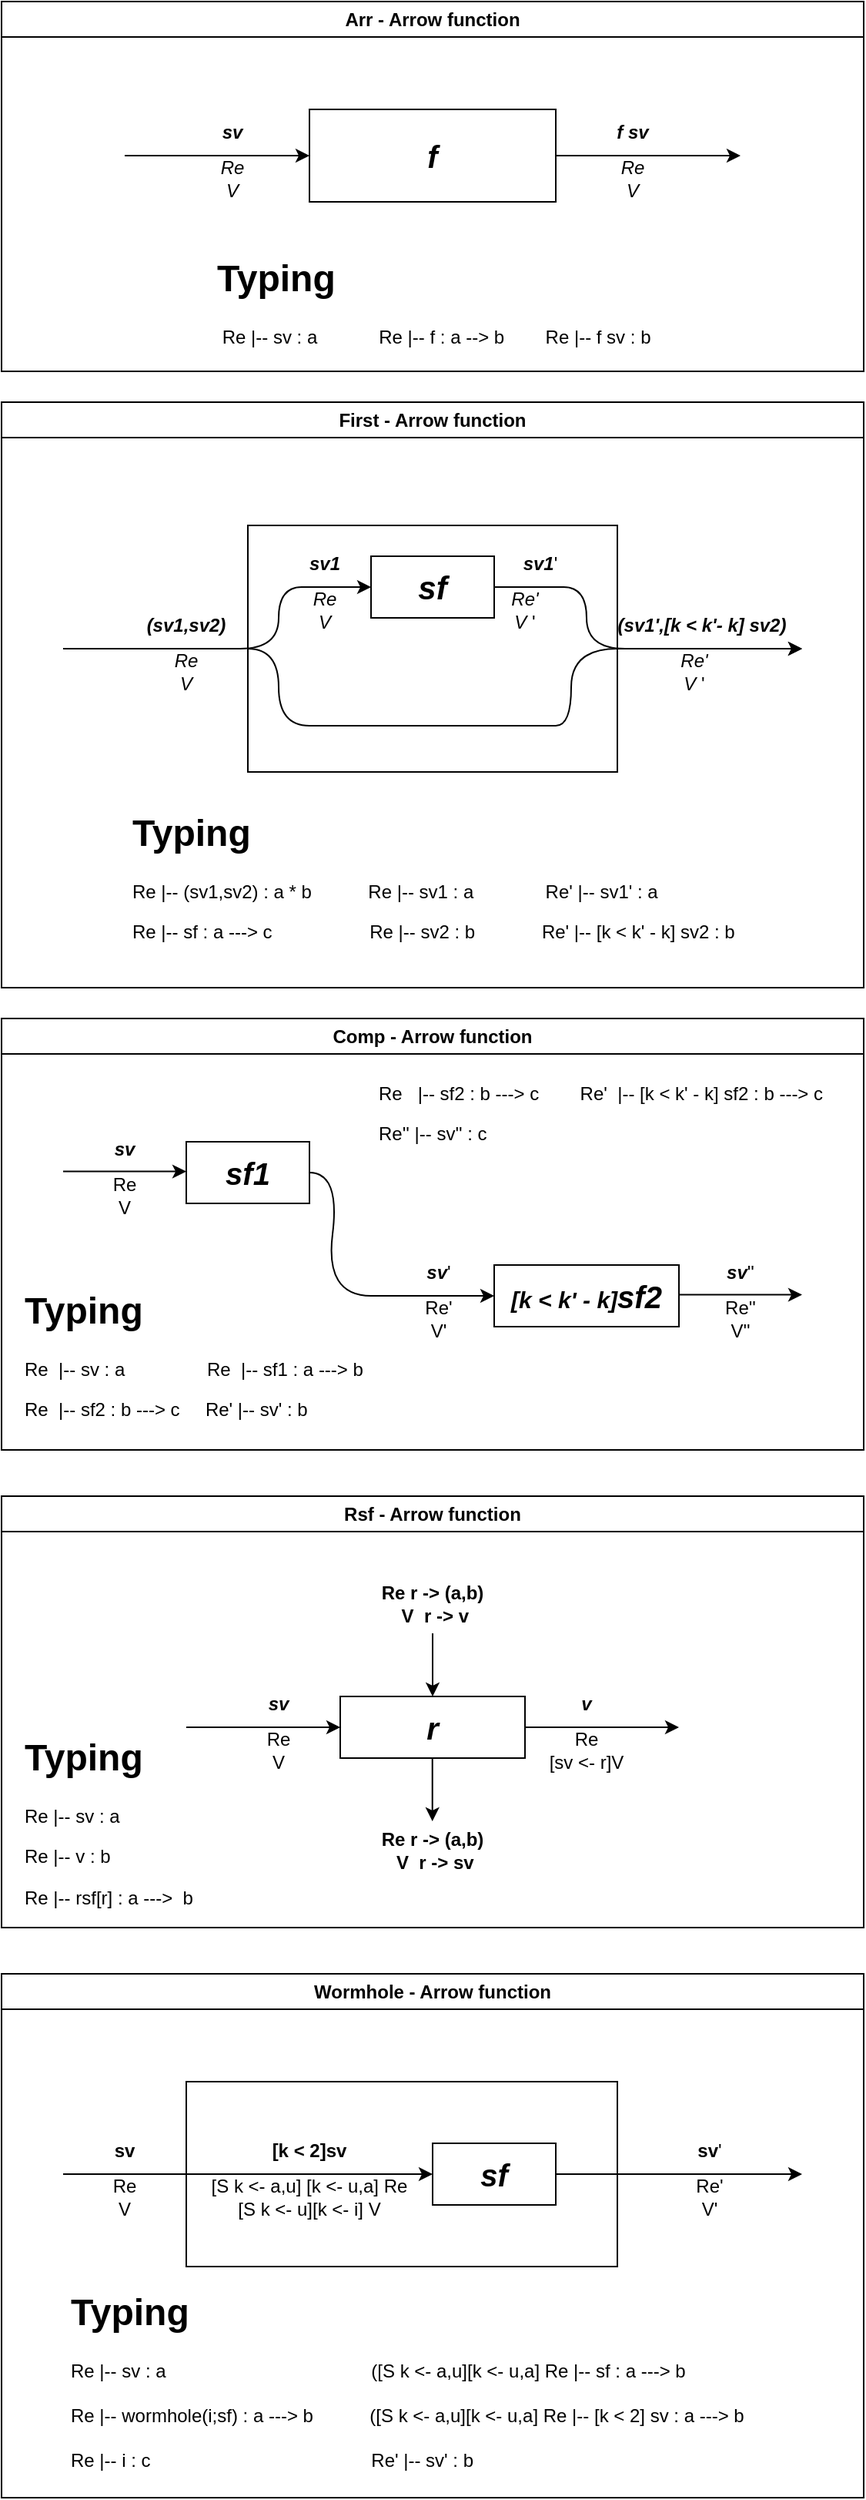 <mxfile version="22.1.12" type="device">
  <diagram name="Page-1" id="ijYUL2DRCu7JyTvv11dG">
    <mxGraphModel dx="683" dy="365" grid="1" gridSize="10" guides="1" tooltips="1" connect="1" arrows="1" fold="1" page="1" pageScale="1" pageWidth="827" pageHeight="1169" math="0" shadow="0">
      <root>
        <mxCell id="0" />
        <mxCell id="1" parent="0" />
        <mxCell id="Ic_sNFWS0UqWw6-ykYM1-8" value="Arr - Arrow function" style="swimlane;whiteSpace=wrap;html=1;" vertex="1" parent="1">
          <mxGeometry x="160" y="140" width="560" height="240" as="geometry">
            <mxRectangle x="200" y="140" width="140" height="30" as="alternateBounds" />
          </mxGeometry>
        </mxCell>
        <mxCell id="Ic_sNFWS0UqWw6-ykYM1-1" value="&lt;b&gt;&lt;i&gt;&lt;font style=&quot;font-size: 20px;&quot;&gt;f&lt;/font&gt;&lt;/i&gt;&lt;/b&gt;" style="rounded=0;whiteSpace=wrap;html=1;" vertex="1" parent="Ic_sNFWS0UqWw6-ykYM1-8">
          <mxGeometry x="200" y="70" width="160" height="60" as="geometry" />
        </mxCell>
        <mxCell id="Ic_sNFWS0UqWw6-ykYM1-4" value="&lt;div&gt;&lt;i&gt;Re &lt;br&gt;&lt;/i&gt;&lt;/div&gt;&lt;div&gt;&lt;i&gt;V&lt;/i&gt;&lt;br&gt;&lt;/div&gt;" style="text;html=1;strokeColor=none;fillColor=none;align=center;verticalAlign=middle;whiteSpace=wrap;rounded=0;" vertex="1" parent="Ic_sNFWS0UqWw6-ykYM1-8">
          <mxGeometry x="120" y="100" width="60" height="30" as="geometry" />
        </mxCell>
        <mxCell id="Ic_sNFWS0UqWw6-ykYM1-3" value="&lt;i&gt;&lt;b&gt;sv&lt;/b&gt;&lt;/i&gt;" style="text;html=1;strokeColor=none;fillColor=none;align=center;verticalAlign=middle;whiteSpace=wrap;rounded=0;" vertex="1" parent="Ic_sNFWS0UqWw6-ykYM1-8">
          <mxGeometry x="120" y="70" width="60" height="30" as="geometry" />
        </mxCell>
        <mxCell id="Ic_sNFWS0UqWw6-ykYM1-5" value="" style="endArrow=classic;html=1;rounded=0;exitX=1;exitY=0.5;exitDx=0;exitDy=0;" edge="1" parent="Ic_sNFWS0UqWw6-ykYM1-8" source="Ic_sNFWS0UqWw6-ykYM1-1">
          <mxGeometry width="50" height="50" relative="1" as="geometry">
            <mxPoint x="370" y="100" as="sourcePoint" />
            <mxPoint x="480" y="100" as="targetPoint" />
          </mxGeometry>
        </mxCell>
        <mxCell id="Ic_sNFWS0UqWw6-ykYM1-7" value="&lt;div&gt;&lt;i&gt;Re &lt;br&gt;&lt;/i&gt;&lt;/div&gt;&lt;div&gt;&lt;i&gt;V&lt;/i&gt;&lt;br&gt;&lt;/div&gt;" style="text;html=1;strokeColor=none;fillColor=none;align=center;verticalAlign=middle;whiteSpace=wrap;rounded=0;" vertex="1" parent="Ic_sNFWS0UqWw6-ykYM1-8">
          <mxGeometry x="380" y="100" width="60" height="30" as="geometry" />
        </mxCell>
        <mxCell id="Ic_sNFWS0UqWw6-ykYM1-6" value="&lt;i&gt;&lt;b&gt;f&lt;/b&gt;&lt;/i&gt; &lt;i&gt;&lt;b&gt;sv&lt;/b&gt;&lt;/i&gt;" style="text;html=1;strokeColor=none;fillColor=none;align=center;verticalAlign=middle;whiteSpace=wrap;rounded=0;" vertex="1" parent="Ic_sNFWS0UqWw6-ykYM1-8">
          <mxGeometry x="380" y="70" width="60" height="30" as="geometry" />
        </mxCell>
        <mxCell id="Ic_sNFWS0UqWw6-ykYM1-2" value="" style="endArrow=classic;html=1;rounded=0;entryX=0;entryY=0.5;entryDx=0;entryDy=0;" edge="1" parent="Ic_sNFWS0UqWw6-ykYM1-8">
          <mxGeometry width="50" height="50" relative="1" as="geometry">
            <mxPoint x="80" y="100" as="sourcePoint" />
            <mxPoint x="200" y="100" as="targetPoint" />
          </mxGeometry>
        </mxCell>
        <mxCell id="Ic_sNFWS0UqWw6-ykYM1-45" value="&lt;h1&gt;Typing&lt;/h1&gt;&lt;p&gt;&amp;nbsp;Re |-- sv : a&amp;nbsp;&amp;nbsp;&amp;nbsp;&amp;nbsp;&amp;nbsp;&amp;nbsp;&amp;nbsp;&amp;nbsp;&amp;nbsp;&amp;nbsp;&amp;nbsp; Re |-- f : a --&amp;gt; b&amp;nbsp;&amp;nbsp;&amp;nbsp;&amp;nbsp;&amp;nbsp;&amp;nbsp;&amp;nbsp; Re |-- f sv : b&lt;br&gt;&lt;/p&gt;&amp;nbsp;&amp;nbsp; " style="text;html=1;strokeColor=none;fillColor=none;spacing=5;spacingTop=-20;whiteSpace=wrap;overflow=hidden;rounded=0;" vertex="1" parent="Ic_sNFWS0UqWw6-ykYM1-8">
          <mxGeometry x="135" y="160" width="290" height="80" as="geometry" />
        </mxCell>
        <mxCell id="Ic_sNFWS0UqWw6-ykYM1-9" value="First - Arrow function" style="swimlane;whiteSpace=wrap;html=1;" vertex="1" parent="1">
          <mxGeometry x="160" y="400" width="560" height="380" as="geometry">
            <mxRectangle x="160" y="360" width="140" height="30" as="alternateBounds" />
          </mxGeometry>
        </mxCell>
        <mxCell id="Ic_sNFWS0UqWw6-ykYM1-10" value="" style="rounded=0;whiteSpace=wrap;html=1;" vertex="1" parent="Ic_sNFWS0UqWw6-ykYM1-9">
          <mxGeometry x="160" y="80" width="240" height="160" as="geometry" />
        </mxCell>
        <mxCell id="Ic_sNFWS0UqWw6-ykYM1-11" value="&lt;div&gt;&lt;i&gt;Re &lt;br&gt;&lt;/i&gt;&lt;/div&gt;&lt;div&gt;&lt;i&gt;V&lt;/i&gt;&lt;br&gt;&lt;/div&gt;" style="text;html=1;strokeColor=none;fillColor=none;align=center;verticalAlign=middle;whiteSpace=wrap;rounded=0;" vertex="1" parent="Ic_sNFWS0UqWw6-ykYM1-9">
          <mxGeometry x="90" y="160" width="60" height="30" as="geometry" />
        </mxCell>
        <mxCell id="Ic_sNFWS0UqWw6-ykYM1-12" value="&lt;i&gt;&lt;b&gt;(sv1,sv2)&lt;/b&gt;&lt;/i&gt;" style="text;html=1;strokeColor=none;fillColor=none;align=center;verticalAlign=middle;whiteSpace=wrap;rounded=0;" vertex="1" parent="Ic_sNFWS0UqWw6-ykYM1-9">
          <mxGeometry x="90" y="130" width="60" height="30" as="geometry" />
        </mxCell>
        <mxCell id="Ic_sNFWS0UqWw6-ykYM1-14" value="&lt;div&gt;&lt;i&gt;Re&#39; &lt;br&gt;&lt;/i&gt;&lt;/div&gt;&lt;div&gt;&lt;i&gt;V&lt;/i&gt; &#39;&lt;br&gt;&lt;/div&gt;" style="text;html=1;strokeColor=none;fillColor=none;align=center;verticalAlign=middle;whiteSpace=wrap;rounded=0;" vertex="1" parent="Ic_sNFWS0UqWw6-ykYM1-9">
          <mxGeometry x="420" y="160" width="60" height="30" as="geometry" />
        </mxCell>
        <mxCell id="Ic_sNFWS0UqWw6-ykYM1-17" value="&lt;font style=&quot;font-size: 21px;&quot;&gt;&lt;i&gt;&lt;b&gt;sf&lt;/b&gt;&lt;/i&gt;&lt;/font&gt;" style="rounded=0;whiteSpace=wrap;html=1;" vertex="1" parent="Ic_sNFWS0UqWw6-ykYM1-9">
          <mxGeometry x="240" y="100" width="80" height="40" as="geometry" />
        </mxCell>
        <mxCell id="Ic_sNFWS0UqWw6-ykYM1-19" value="&lt;i&gt;&lt;b&gt;sv1&lt;/b&gt;&lt;/i&gt;" style="text;html=1;strokeColor=none;fillColor=none;align=center;verticalAlign=middle;whiteSpace=wrap;rounded=0;" vertex="1" parent="Ic_sNFWS0UqWw6-ykYM1-9">
          <mxGeometry x="180" y="90" width="60" height="30" as="geometry" />
        </mxCell>
        <mxCell id="Ic_sNFWS0UqWw6-ykYM1-20" value="&lt;div&gt;&lt;i&gt;Re &lt;br&gt;&lt;/i&gt;&lt;/div&gt;&lt;div&gt;&lt;i&gt;V&lt;/i&gt;&lt;br&gt;&lt;/div&gt;" style="text;html=1;strokeColor=none;fillColor=none;align=center;verticalAlign=middle;whiteSpace=wrap;rounded=0;" vertex="1" parent="Ic_sNFWS0UqWw6-ykYM1-9">
          <mxGeometry x="180" y="120" width="60" height="30" as="geometry" />
        </mxCell>
        <mxCell id="Ic_sNFWS0UqWw6-ykYM1-21" value="" style="curved=1;endArrow=classic;html=1;rounded=0;exitX=0;exitY=0.5;exitDx=0;exitDy=0;" edge="1" parent="Ic_sNFWS0UqWw6-ykYM1-9" source="Ic_sNFWS0UqWw6-ykYM1-10">
          <mxGeometry width="50" height="50" relative="1" as="geometry">
            <mxPoint x="270" y="190" as="sourcePoint" />
            <mxPoint x="520" y="160" as="targetPoint" />
            <Array as="points">
              <mxPoint x="180" y="160" />
              <mxPoint x="180" y="210" />
              <mxPoint x="220" y="210" />
              <mxPoint x="290" y="210" />
              <mxPoint x="350" y="210" />
              <mxPoint x="370" y="210" />
              <mxPoint x="370" y="160" />
              <mxPoint x="430" y="160" />
            </Array>
          </mxGeometry>
        </mxCell>
        <mxCell id="Ic_sNFWS0UqWw6-ykYM1-22" value="&lt;div&gt;&lt;i&gt;&lt;b&gt;(sv1&#39;,[k &amp;lt; k&#39;- k] sv2)&lt;/b&gt;&lt;/i&gt;&lt;/div&gt;" style="text;html=1;strokeColor=none;fillColor=none;align=center;verticalAlign=middle;whiteSpace=wrap;rounded=0;" vertex="1" parent="Ic_sNFWS0UqWw6-ykYM1-9">
          <mxGeometry x="390" y="130" width="130" height="30" as="geometry" />
        </mxCell>
        <mxCell id="Ic_sNFWS0UqWw6-ykYM1-24" value="&lt;div&gt;&lt;i&gt;Re&#39;&lt;br&gt;&lt;/i&gt;&lt;/div&gt;&lt;div&gt;&lt;i&gt;V&lt;/i&gt; &#39;&lt;br&gt;&lt;/div&gt;" style="text;html=1;strokeColor=none;fillColor=none;align=center;verticalAlign=middle;whiteSpace=wrap;rounded=0;" vertex="1" parent="Ic_sNFWS0UqWw6-ykYM1-9">
          <mxGeometry x="310" y="120" width="60" height="30" as="geometry" />
        </mxCell>
        <mxCell id="Ic_sNFWS0UqWw6-ykYM1-25" value="&lt;i&gt;&lt;b&gt;sv1&lt;/b&gt;&lt;/i&gt;&#39;" style="text;html=1;strokeColor=none;fillColor=none;align=center;verticalAlign=middle;whiteSpace=wrap;rounded=0;" vertex="1" parent="Ic_sNFWS0UqWw6-ykYM1-9">
          <mxGeometry x="320" y="90" width="60" height="30" as="geometry" />
        </mxCell>
        <mxCell id="Ic_sNFWS0UqWw6-ykYM1-18" value="" style="curved=1;endArrow=classic;html=1;rounded=0;entryX=0;entryY=0.5;entryDx=0;entryDy=0;" edge="1" parent="Ic_sNFWS0UqWw6-ykYM1-9" target="Ic_sNFWS0UqWw6-ykYM1-17">
          <mxGeometry width="50" height="50" relative="1" as="geometry">
            <mxPoint x="40" y="160" as="sourcePoint" />
            <mxPoint x="270" y="50" as="targetPoint" />
            <Array as="points">
              <mxPoint x="130" y="160" />
              <mxPoint x="180" y="160" />
              <mxPoint x="180" y="120" />
              <mxPoint x="210" y="120" />
            </Array>
          </mxGeometry>
        </mxCell>
        <mxCell id="Ic_sNFWS0UqWw6-ykYM1-23" value="" style="curved=1;endArrow=classic;html=1;rounded=0;exitX=1;exitY=0.5;exitDx=0;exitDy=0;" edge="1" parent="Ic_sNFWS0UqWw6-ykYM1-9" source="Ic_sNFWS0UqWw6-ykYM1-17">
          <mxGeometry width="50" height="50" relative="1" as="geometry">
            <mxPoint x="310" y="200" as="sourcePoint" />
            <mxPoint x="520" y="160" as="targetPoint" />
            <Array as="points">
              <mxPoint x="350" y="120" />
              <mxPoint x="380" y="120" />
              <mxPoint x="380" y="160" />
              <mxPoint x="430" y="160" />
              <mxPoint x="420" y="160" />
            </Array>
          </mxGeometry>
        </mxCell>
        <mxCell id="Ic_sNFWS0UqWw6-ykYM1-42" value="&lt;h1&gt;Typing&lt;/h1&gt;&lt;p&gt;Re |-- (sv1,sv2) : a * b&amp;nbsp;&amp;nbsp;&amp;nbsp;&amp;nbsp;&amp;nbsp;&amp;nbsp;&amp;nbsp;&amp;nbsp;&amp;nbsp;&amp;nbsp; Re |-- sv1 : a &amp;nbsp; &amp;nbsp; &amp;nbsp; &amp;nbsp; &amp;nbsp; &amp;nbsp;&amp;nbsp; Re&#39; |-- sv1&#39; : a &lt;br&gt;&lt;/p&gt;&lt;p&gt;Re |-- sf : a ---&amp;gt; c&amp;nbsp;&amp;nbsp;&amp;nbsp;&amp;nbsp;&amp;nbsp;&amp;nbsp;&amp;nbsp;&amp;nbsp;&amp;nbsp;&amp;nbsp;&amp;nbsp;&amp;nbsp;&amp;nbsp;&amp;nbsp;&amp;nbsp;&amp;nbsp;&amp;nbsp;&amp;nbsp; Re |-- sv2 : b&amp;nbsp;&amp;nbsp;&amp;nbsp;&amp;nbsp;&amp;nbsp;&amp;nbsp;&amp;nbsp;&amp;nbsp;&amp;nbsp;&amp;nbsp;&amp;nbsp;&amp;nbsp; Re&#39; |-- [k &amp;lt; k&#39; - k] sv2 : b&lt;br&gt;&lt;/p&gt;" style="text;html=1;strokeColor=none;fillColor=none;spacing=5;spacingTop=-20;whiteSpace=wrap;overflow=hidden;rounded=0;" vertex="1" parent="Ic_sNFWS0UqWw6-ykYM1-9">
          <mxGeometry x="80" y="260" width="400" height="100" as="geometry" />
        </mxCell>
        <mxCell id="Ic_sNFWS0UqWw6-ykYM1-26" value="Comp - Arrow function" style="swimlane;whiteSpace=wrap;html=1;" vertex="1" parent="1">
          <mxGeometry x="160" y="800" width="560" height="280" as="geometry">
            <mxRectangle x="260" y="570" width="140" height="30" as="alternateBounds" />
          </mxGeometry>
        </mxCell>
        <mxCell id="Ic_sNFWS0UqWw6-ykYM1-27" value="&lt;b&gt;&lt;i&gt;&lt;font style=&quot;font-size: 20px;&quot;&gt;sf1&lt;/font&gt;&lt;/i&gt;&lt;/b&gt;" style="rounded=0;whiteSpace=wrap;html=1;" vertex="1" parent="Ic_sNFWS0UqWw6-ykYM1-26">
          <mxGeometry x="120" y="80" width="80" height="40" as="geometry" />
        </mxCell>
        <mxCell id="Ic_sNFWS0UqWw6-ykYM1-28" value="&lt;font style=&quot;font-size: 15px;&quot;&gt;&lt;b&gt;&lt;i&gt;[k &amp;lt; k&#39; - k]&lt;/i&gt;&lt;/b&gt;&lt;/font&gt;&lt;b&gt;&lt;i&gt;&lt;font style=&quot;font-size: 20px;&quot;&gt;sf2&lt;/font&gt;&lt;/i&gt;&lt;/b&gt;" style="rounded=0;whiteSpace=wrap;html=1;" vertex="1" parent="Ic_sNFWS0UqWw6-ykYM1-26">
          <mxGeometry x="320" y="160" width="120" height="40" as="geometry" />
        </mxCell>
        <mxCell id="Ic_sNFWS0UqWw6-ykYM1-32" value="&lt;div&gt;Re&lt;/div&gt;&lt;div&gt;V&lt;/div&gt;" style="text;html=1;strokeColor=none;fillColor=none;align=center;verticalAlign=middle;whiteSpace=wrap;rounded=0;" vertex="1" parent="Ic_sNFWS0UqWw6-ykYM1-26">
          <mxGeometry x="50" y="100" width="60" height="30" as="geometry" />
        </mxCell>
        <mxCell id="Ic_sNFWS0UqWw6-ykYM1-33" value="&lt;b&gt;&lt;i&gt;sv&lt;/i&gt;&lt;/b&gt;" style="text;html=1;strokeColor=none;fillColor=none;align=center;verticalAlign=middle;whiteSpace=wrap;rounded=0;" vertex="1" parent="Ic_sNFWS0UqWw6-ykYM1-26">
          <mxGeometry x="50" y="70" width="60" height="30" as="geometry" />
        </mxCell>
        <mxCell id="Ic_sNFWS0UqWw6-ykYM1-34" value="" style="curved=1;endArrow=classic;html=1;rounded=0;entryX=0;entryY=0.5;entryDx=0;entryDy=0;exitX=1;exitY=0.5;exitDx=0;exitDy=0;" edge="1" parent="Ic_sNFWS0UqWw6-ykYM1-26" source="Ic_sNFWS0UqWw6-ykYM1-27" target="Ic_sNFWS0UqWw6-ykYM1-28">
          <mxGeometry width="50" height="50" relative="1" as="geometry">
            <mxPoint x="150" y="170" as="sourcePoint" />
            <mxPoint x="200" y="120" as="targetPoint" />
            <Array as="points">
              <mxPoint x="220" y="100" />
              <mxPoint x="210" y="180" />
              <mxPoint x="270" y="180" />
            </Array>
          </mxGeometry>
        </mxCell>
        <mxCell id="Ic_sNFWS0UqWw6-ykYM1-36" value="&lt;div&gt;Re&#39;&lt;/div&gt;&lt;div&gt;V&#39;&lt;br&gt;&lt;/div&gt;" style="text;html=1;strokeColor=none;fillColor=none;align=center;verticalAlign=middle;whiteSpace=wrap;rounded=0;" vertex="1" parent="Ic_sNFWS0UqWw6-ykYM1-26">
          <mxGeometry x="254" y="180" width="60" height="30" as="geometry" />
        </mxCell>
        <mxCell id="Ic_sNFWS0UqWw6-ykYM1-37" value="&lt;b&gt;&lt;i&gt;sv&lt;/i&gt;&lt;/b&gt;&#39;" style="text;html=1;strokeColor=none;fillColor=none;align=center;verticalAlign=middle;whiteSpace=wrap;rounded=0;" vertex="1" parent="Ic_sNFWS0UqWw6-ykYM1-26">
          <mxGeometry x="254" y="150" width="60" height="30" as="geometry" />
        </mxCell>
        <mxCell id="Ic_sNFWS0UqWw6-ykYM1-38" value="&lt;b&gt;&lt;i&gt;sv&lt;/i&gt;&lt;/b&gt;&#39;&#39;" style="text;html=1;strokeColor=none;fillColor=none;align=center;verticalAlign=middle;whiteSpace=wrap;rounded=0;" vertex="1" parent="Ic_sNFWS0UqWw6-ykYM1-26">
          <mxGeometry x="450" y="150" width="60" height="30" as="geometry" />
        </mxCell>
        <mxCell id="Ic_sNFWS0UqWw6-ykYM1-39" value="&lt;div&gt;Re&#39;&#39;&lt;/div&gt;&lt;div&gt;V&#39;&#39;&lt;br&gt;&lt;/div&gt;" style="text;html=1;strokeColor=none;fillColor=none;align=center;verticalAlign=middle;whiteSpace=wrap;rounded=0;" vertex="1" parent="Ic_sNFWS0UqWw6-ykYM1-26">
          <mxGeometry x="450" y="180" width="60" height="30" as="geometry" />
        </mxCell>
        <mxCell id="Ic_sNFWS0UqWw6-ykYM1-40" value="&lt;p&gt;Re &amp;nbsp; |-- sf2 : b ---&amp;gt; c&amp;nbsp;&amp;nbsp;&amp;nbsp;&amp;nbsp;&amp;nbsp;&amp;nbsp;&amp;nbsp; Re&#39;&amp;nbsp; |-- [k &amp;lt; k&#39; - k] sf2 : b ---&amp;gt; c&lt;br&gt;&lt;/p&gt;&lt;div&gt;Re&#39;&#39; |-- sv&#39;&#39; : c &lt;br&gt;&lt;/div&gt;&lt;div&gt;&lt;br&gt;&lt;/div&gt;" style="text;html=1;strokeColor=none;fillColor=none;spacing=5;spacingTop=-20;whiteSpace=wrap;overflow=hidden;rounded=0;" vertex="1" parent="Ic_sNFWS0UqWw6-ykYM1-26">
          <mxGeometry x="240" y="40" width="300" height="50" as="geometry" />
        </mxCell>
        <mxCell id="Ic_sNFWS0UqWw6-ykYM1-41" value="&lt;h1&gt;Typing&lt;/h1&gt;&lt;p&gt;Re&amp;nbsp; |-- sv : a&amp;nbsp;&amp;nbsp;&amp;nbsp;&amp;nbsp;&amp;nbsp;&amp;nbsp;&amp;nbsp;&amp;nbsp;&amp;nbsp;&amp;nbsp;&amp;nbsp;&amp;nbsp;&amp;nbsp;&amp;nbsp;&amp;nbsp; Re&amp;nbsp; |-- sf1 : a ---&amp;gt; b&lt;br&gt;&lt;/p&gt;&lt;div&gt;Re&amp;nbsp; |-- sf2 : b ---&amp;gt; c &amp;nbsp; &amp;nbsp; Re&#39; |-- sv&#39; : b&amp;nbsp;&amp;nbsp;&amp;nbsp;&amp;nbsp;&amp;nbsp;&amp;nbsp;&amp;nbsp;&amp;nbsp;&amp;nbsp;&amp;nbsp; &lt;br&gt;&lt;/div&gt;" style="text;html=1;strokeColor=none;fillColor=none;spacing=5;spacingTop=-20;whiteSpace=wrap;overflow=hidden;rounded=0;" vertex="1" parent="Ic_sNFWS0UqWw6-ykYM1-26">
          <mxGeometry x="10" y="170" width="230" height="100" as="geometry" />
        </mxCell>
        <mxCell id="Ic_sNFWS0UqWw6-ykYM1-29" value="" style="endArrow=classic;html=1;rounded=0;entryX=0;entryY=0.5;entryDx=0;entryDy=0;" edge="1" parent="Ic_sNFWS0UqWw6-ykYM1-26">
          <mxGeometry width="50" height="50" relative="1" as="geometry">
            <mxPoint x="40" y="99.31" as="sourcePoint" />
            <mxPoint x="120" y="99.31" as="targetPoint" />
          </mxGeometry>
        </mxCell>
        <mxCell id="Ic_sNFWS0UqWw6-ykYM1-35" value="" style="endArrow=classic;html=1;rounded=0;exitX=1;exitY=0.5;exitDx=0;exitDy=0;" edge="1" parent="Ic_sNFWS0UqWw6-ykYM1-26">
          <mxGeometry width="50" height="50" relative="1" as="geometry">
            <mxPoint x="440.0" y="179.31" as="sourcePoint" />
            <mxPoint x="520" y="179.31" as="targetPoint" />
          </mxGeometry>
        </mxCell>
        <mxCell id="Ic_sNFWS0UqWw6-ykYM1-46" value="Rsf - Arrow function" style="swimlane;whiteSpace=wrap;html=1;" vertex="1" parent="1">
          <mxGeometry x="160" y="1110" width="560" height="280" as="geometry">
            <mxRectangle x="260" y="570" width="140" height="30" as="alternateBounds" />
          </mxGeometry>
        </mxCell>
        <mxCell id="Ic_sNFWS0UqWw6-ykYM1-48" value="&lt;b&gt;&lt;i&gt;&lt;font style=&quot;font-size: 20px;&quot;&gt;r&lt;/font&gt;&lt;/i&gt;&lt;/b&gt;" style="rounded=0;whiteSpace=wrap;html=1;" vertex="1" parent="Ic_sNFWS0UqWw6-ykYM1-46">
          <mxGeometry x="220" y="130" width="120" height="40" as="geometry" />
        </mxCell>
        <mxCell id="Ic_sNFWS0UqWw6-ykYM1-54" value="&lt;b&gt;&lt;i&gt;v&lt;/i&gt;&lt;/b&gt;" style="text;html=1;strokeColor=none;fillColor=none;align=center;verticalAlign=middle;whiteSpace=wrap;rounded=0;" vertex="1" parent="Ic_sNFWS0UqWw6-ykYM1-46">
          <mxGeometry x="350" y="120" width="60" height="30" as="geometry" />
        </mxCell>
        <mxCell id="Ic_sNFWS0UqWw6-ykYM1-55" value="&lt;div&gt;Re&lt;/div&gt;&lt;div&gt;V&lt;/div&gt;" style="text;html=1;strokeColor=none;fillColor=none;align=center;verticalAlign=middle;whiteSpace=wrap;rounded=0;" vertex="1" parent="Ic_sNFWS0UqWw6-ykYM1-46">
          <mxGeometry x="150" y="150" width="60" height="30" as="geometry" />
        </mxCell>
        <mxCell id="Ic_sNFWS0UqWw6-ykYM1-59" value="" style="endArrow=classic;html=1;rounded=0;exitX=1;exitY=0.5;exitDx=0;exitDy=0;" edge="1" parent="Ic_sNFWS0UqWw6-ykYM1-46" source="Ic_sNFWS0UqWw6-ykYM1-48">
          <mxGeometry width="50" height="50" relative="1" as="geometry">
            <mxPoint x="350.0" y="150.0" as="sourcePoint" />
            <mxPoint x="440" y="150" as="targetPoint" />
          </mxGeometry>
        </mxCell>
        <mxCell id="Ic_sNFWS0UqWw6-ykYM1-60" value="" style="endArrow=classic;html=1;rounded=0;entryX=0.5;entryY=0;entryDx=0;entryDy=0;exitX=0.5;exitY=1;exitDx=0;exitDy=0;" edge="1" parent="Ic_sNFWS0UqWw6-ykYM1-46" source="Ic_sNFWS0UqWw6-ykYM1-61" target="Ic_sNFWS0UqWw6-ykYM1-48">
          <mxGeometry width="50" height="50" relative="1" as="geometry">
            <mxPoint x="280" y="130" as="sourcePoint" />
            <mxPoint x="320" y="160" as="targetPoint" />
          </mxGeometry>
        </mxCell>
        <mxCell id="Ic_sNFWS0UqWw6-ykYM1-61" value="&lt;div&gt;&lt;b&gt;Re r -&amp;gt; (a,b) &lt;br&gt;&lt;/b&gt;&lt;/div&gt;&lt;div&gt;&lt;b&gt;&amp;nbsp;V&amp;nbsp; r -&amp;gt; v&lt;br&gt;&lt;/b&gt;&lt;/div&gt;" style="text;html=1;strokeColor=none;fillColor=none;align=center;verticalAlign=middle;whiteSpace=wrap;rounded=0;" vertex="1" parent="Ic_sNFWS0UqWw6-ykYM1-46">
          <mxGeometry x="240" y="50" width="80" height="39" as="geometry" />
        </mxCell>
        <mxCell id="Ic_sNFWS0UqWw6-ykYM1-62" value="" style="endArrow=classic;html=1;rounded=0;entryX=0;entryY=0.5;entryDx=0;entryDy=0;" edge="1" parent="Ic_sNFWS0UqWw6-ykYM1-46" target="Ic_sNFWS0UqWw6-ykYM1-48">
          <mxGeometry width="50" height="50" relative="1" as="geometry">
            <mxPoint x="120" y="150" as="sourcePoint" />
            <mxPoint x="220" y="189.83" as="targetPoint" />
          </mxGeometry>
        </mxCell>
        <mxCell id="Ic_sNFWS0UqWw6-ykYM1-63" value="&lt;b&gt;&lt;i&gt;sv&lt;/i&gt;&lt;/b&gt;" style="text;html=1;strokeColor=none;fillColor=none;align=center;verticalAlign=middle;whiteSpace=wrap;rounded=0;" vertex="1" parent="Ic_sNFWS0UqWw6-ykYM1-46">
          <mxGeometry x="150" y="120" width="60" height="30" as="geometry" />
        </mxCell>
        <mxCell id="Ic_sNFWS0UqWw6-ykYM1-64" value="&lt;div&gt;Re&lt;/div&gt;&lt;div&gt;[sv &amp;lt;- r]V&lt;/div&gt;" style="text;html=1;strokeColor=none;fillColor=none;align=center;verticalAlign=middle;whiteSpace=wrap;rounded=0;" vertex="1" parent="Ic_sNFWS0UqWw6-ykYM1-46">
          <mxGeometry x="350" y="150" width="60" height="30" as="geometry" />
        </mxCell>
        <mxCell id="Ic_sNFWS0UqWw6-ykYM1-65" value="&lt;div&gt;&lt;b&gt;Re r -&amp;gt; (a,b) &lt;br&gt;&lt;/b&gt;&lt;/div&gt;&lt;div&gt;&lt;b&gt;&amp;nbsp;V&amp;nbsp; r -&amp;gt; sv&lt;br&gt;&lt;/b&gt;&lt;/div&gt;" style="text;html=1;strokeColor=none;fillColor=none;align=center;verticalAlign=middle;whiteSpace=wrap;rounded=0;" vertex="1" parent="Ic_sNFWS0UqWw6-ykYM1-46">
          <mxGeometry x="240" y="210" width="80" height="39" as="geometry" />
        </mxCell>
        <mxCell id="Ic_sNFWS0UqWw6-ykYM1-67" value="" style="endArrow=classic;html=1;rounded=0;entryX=0.5;entryY=0;entryDx=0;entryDy=0;exitX=0.5;exitY=1;exitDx=0;exitDy=0;" edge="1" parent="Ic_sNFWS0UqWw6-ykYM1-46">
          <mxGeometry width="50" height="50" relative="1" as="geometry">
            <mxPoint x="279.86" y="170" as="sourcePoint" />
            <mxPoint x="279.86" y="211" as="targetPoint" />
          </mxGeometry>
        </mxCell>
        <mxCell id="Ic_sNFWS0UqWw6-ykYM1-68" value="&lt;h1&gt;Typing&lt;/h1&gt;&lt;p&gt;Re |-- sv : a&lt;br&gt;&lt;/p&gt;&lt;p&gt;Re |-- v : b&lt;br&gt;&lt;/p&gt;&lt;p&gt;Re |-- rsf[r] : a ---&amp;gt;&amp;nbsp; b&lt;br&gt;&lt;/p&gt;" style="text;html=1;strokeColor=none;fillColor=none;spacing=5;spacingTop=-20;whiteSpace=wrap;overflow=hidden;rounded=0;" vertex="1" parent="Ic_sNFWS0UqWw6-ykYM1-46">
          <mxGeometry x="10" y="150" width="190" height="120" as="geometry" />
        </mxCell>
        <mxCell id="Ic_sNFWS0UqWw6-ykYM1-70" value="Wormhole - Arrow function" style="swimlane;whiteSpace=wrap;html=1;" vertex="1" parent="1">
          <mxGeometry x="160" y="1420" width="560" height="340" as="geometry" />
        </mxCell>
        <mxCell id="Ic_sNFWS0UqWw6-ykYM1-72" value="" style="rounded=0;whiteSpace=wrap;html=1;" vertex="1" parent="Ic_sNFWS0UqWw6-ykYM1-70">
          <mxGeometry x="120" y="70" width="280" height="120" as="geometry" />
        </mxCell>
        <mxCell id="Ic_sNFWS0UqWw6-ykYM1-71" value="&lt;i&gt;&lt;b&gt;&lt;font style=&quot;font-size: 20px;&quot;&gt;sf&lt;/font&gt;&lt;/b&gt;&lt;/i&gt;" style="rounded=0;whiteSpace=wrap;html=1;" vertex="1" parent="Ic_sNFWS0UqWw6-ykYM1-70">
          <mxGeometry x="280" y="110" width="80" height="40" as="geometry" />
        </mxCell>
        <mxCell id="Ic_sNFWS0UqWw6-ykYM1-79" value="&lt;b&gt;sv&lt;/b&gt;" style="text;html=1;strokeColor=none;fillColor=none;align=center;verticalAlign=middle;whiteSpace=wrap;rounded=0;" vertex="1" parent="Ic_sNFWS0UqWw6-ykYM1-70">
          <mxGeometry x="50" y="100" width="60" height="30" as="geometry" />
        </mxCell>
        <mxCell id="Ic_sNFWS0UqWw6-ykYM1-81" value="&lt;div&gt;Re&lt;/div&gt;&lt;div&gt;V&lt;br&gt;&lt;/div&gt;" style="text;html=1;strokeColor=none;fillColor=none;align=center;verticalAlign=middle;whiteSpace=wrap;rounded=0;" vertex="1" parent="Ic_sNFWS0UqWw6-ykYM1-70">
          <mxGeometry x="50" y="130" width="60" height="30" as="geometry" />
        </mxCell>
        <mxCell id="Ic_sNFWS0UqWw6-ykYM1-82" value="&lt;div&gt;[S k &amp;lt;- a,u] [k &amp;lt;- u,a] Re&lt;/div&gt;&lt;div&gt;[S k &amp;lt;- u][k &amp;lt;- i] V&lt;br&gt;&lt;/div&gt;" style="text;html=1;strokeColor=none;fillColor=none;align=center;verticalAlign=middle;whiteSpace=wrap;rounded=0;" vertex="1" parent="Ic_sNFWS0UqWw6-ykYM1-70">
          <mxGeometry x="130" y="130" width="140" height="30" as="geometry" />
        </mxCell>
        <mxCell id="Ic_sNFWS0UqWw6-ykYM1-86" value="&lt;b&gt;[k &amp;lt; 2]sv&lt;/b&gt;" style="text;html=1;strokeColor=none;fillColor=none;align=center;verticalAlign=middle;whiteSpace=wrap;rounded=0;" vertex="1" parent="Ic_sNFWS0UqWw6-ykYM1-70">
          <mxGeometry x="170" y="100" width="60" height="30" as="geometry" />
        </mxCell>
        <mxCell id="Ic_sNFWS0UqWw6-ykYM1-88" value="&lt;b&gt;sv&lt;/b&gt;&#39;" style="text;html=1;strokeColor=none;fillColor=none;align=center;verticalAlign=middle;whiteSpace=wrap;rounded=0;" vertex="1" parent="Ic_sNFWS0UqWw6-ykYM1-70">
          <mxGeometry x="430" y="100" width="60" height="30" as="geometry" />
        </mxCell>
        <mxCell id="Ic_sNFWS0UqWw6-ykYM1-89" value="&lt;div&gt;Re&#39;&lt;/div&gt;&lt;div&gt;V&#39;&lt;br&gt;&lt;/div&gt;" style="text;html=1;strokeColor=none;fillColor=none;align=center;verticalAlign=middle;whiteSpace=wrap;rounded=0;" vertex="1" parent="Ic_sNFWS0UqWw6-ykYM1-70">
          <mxGeometry x="430" y="130" width="60" height="30" as="geometry" />
        </mxCell>
        <mxCell id="Ic_sNFWS0UqWw6-ykYM1-78" value="" style="endArrow=classic;html=1;rounded=0;entryX=0;entryY=0.5;entryDx=0;entryDy=0;" edge="1" parent="Ic_sNFWS0UqWw6-ykYM1-70" target="Ic_sNFWS0UqWw6-ykYM1-71">
          <mxGeometry width="50" height="50" relative="1" as="geometry">
            <mxPoint x="40" y="130" as="sourcePoint" />
            <mxPoint x="310" y="100" as="targetPoint" />
          </mxGeometry>
        </mxCell>
        <mxCell id="Ic_sNFWS0UqWw6-ykYM1-87" value="" style="endArrow=classic;html=1;rounded=0;exitX=1;exitY=0.5;exitDx=0;exitDy=0;" edge="1" parent="Ic_sNFWS0UqWw6-ykYM1-70" source="Ic_sNFWS0UqWw6-ykYM1-71">
          <mxGeometry width="50" height="50" relative="1" as="geometry">
            <mxPoint x="260" y="170" as="sourcePoint" />
            <mxPoint x="520" y="130" as="targetPoint" />
          </mxGeometry>
        </mxCell>
        <mxCell id="Ic_sNFWS0UqWw6-ykYM1-90" value="&lt;h1&gt;Typing&lt;/h1&gt;&lt;div&gt;Re |-- sv : a&amp;nbsp;&amp;nbsp;&amp;nbsp;&amp;nbsp;&amp;nbsp;&amp;nbsp;&amp;nbsp;&amp;nbsp;&amp;nbsp;&amp;nbsp;&amp;nbsp;&amp;nbsp;&amp;nbsp;&amp;nbsp;&amp;nbsp;&amp;nbsp;&amp;nbsp;&amp;nbsp;&amp;nbsp;&amp;nbsp;&amp;nbsp;&amp;nbsp;&amp;nbsp;&amp;nbsp;&amp;nbsp;&amp;nbsp;&amp;nbsp;&amp;nbsp;&amp;nbsp;&amp;nbsp;&amp;nbsp;&amp;nbsp;&amp;nbsp;&amp;nbsp;&amp;nbsp;&amp;nbsp;&amp;nbsp;&amp;nbsp;&amp;nbsp; ([S k &amp;lt;- a,u][k &amp;lt;- u,a] Re |-- sf : a ---&amp;gt; b&lt;/div&gt;&lt;div&gt;&lt;br&gt;&lt;/div&gt;&lt;div&gt;Re |-- wormhole(i;sf) : a ---&amp;gt; b&amp;nbsp;&amp;nbsp;&amp;nbsp;&amp;nbsp;&amp;nbsp;&amp;nbsp;&amp;nbsp;&amp;nbsp;&amp;nbsp;&amp;nbsp; ([S k &amp;lt;- a,u][k &amp;lt;- u,a] Re |-- [k &amp;lt; 2] sv : a ---&amp;gt; b&lt;/div&gt;&lt;div&gt;&lt;br&gt;&lt;/div&gt;Re |-- i : c&amp;nbsp;&amp;nbsp;&amp;nbsp;&amp;nbsp;&amp;nbsp;&amp;nbsp;&amp;nbsp;&amp;nbsp;&amp;nbsp;&amp;nbsp;&amp;nbsp;&amp;nbsp;&amp;nbsp;&amp;nbsp;&amp;nbsp;&amp;nbsp;&amp;nbsp;&amp;nbsp;&amp;nbsp;&amp;nbsp;&amp;nbsp;&amp;nbsp;&amp;nbsp;&amp;nbsp;&amp;nbsp;&amp;nbsp;&amp;nbsp;&amp;nbsp;&amp;nbsp;&amp;nbsp;&amp;nbsp;&amp;nbsp;&amp;nbsp;&amp;nbsp;&amp;nbsp;&amp;nbsp;&amp;nbsp;&amp;nbsp;&amp;nbsp;&amp;nbsp;&amp;nbsp;&amp;nbsp; Re&#39; |-- sv&#39; : b" style="text;html=1;strokeColor=none;fillColor=none;spacing=5;spacingTop=-20;whiteSpace=wrap;overflow=hidden;rounded=0;" vertex="1" parent="Ic_sNFWS0UqWw6-ykYM1-70">
          <mxGeometry x="40" y="200" width="480" height="130" as="geometry" />
        </mxCell>
      </root>
    </mxGraphModel>
  </diagram>
</mxfile>
